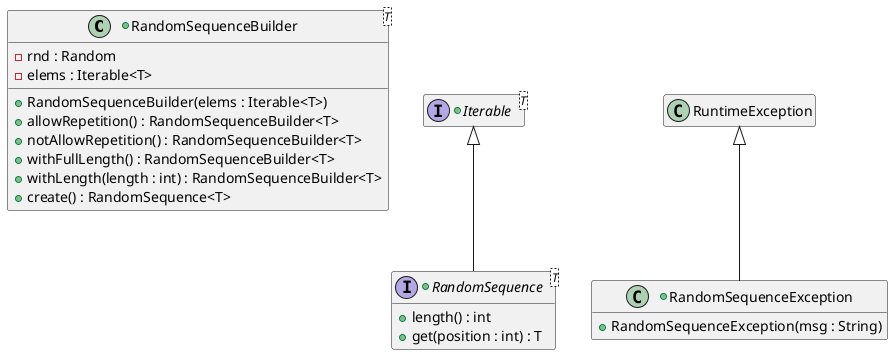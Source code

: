 @startuml

hide empty members

+class RandomSequenceBuilder<T> {
    - rnd : Random
    - elems : Iterable<T>

    + RandomSequenceBuilder(elems : Iterable<T>)
    + allowRepetition() : RandomSequenceBuilder<T>
    + notAllowRepetition() : RandomSequenceBuilder<T>
    + withFullLength() : RandomSequenceBuilder<T>
    + withLength(length : int) : RandomSequenceBuilder<T>
    + create() : RandomSequence<T>
}

+interface Iterable<T> {
}

+interface RandomSequence<T> extends Iterable {
    + length() : int
    + get(position : int) : T
}

+class RandomSequenceException extends RuntimeException {
    + RandomSequenceException(msg : String)
}

@enduml